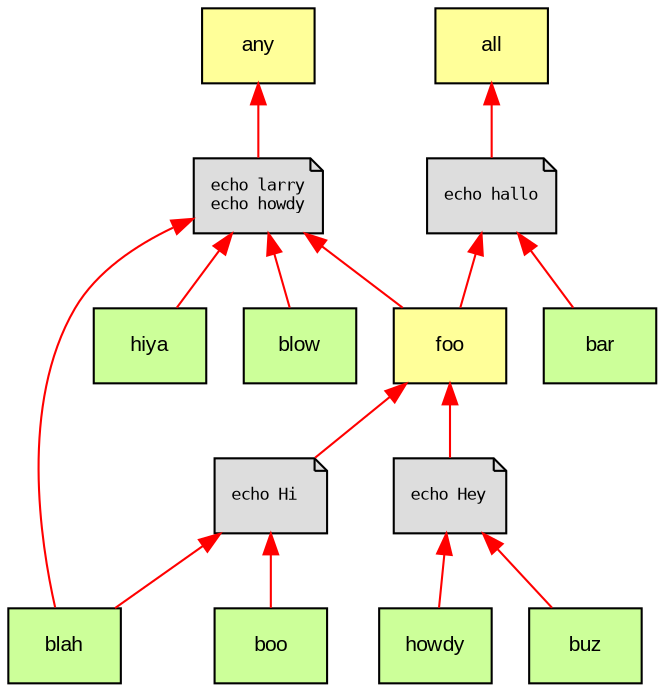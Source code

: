 digraph timer {
	graph [rankdir=BT, ratio=auto];
	node [label="\N", fillcolor="#ffff99", fontname=Arial, fontsize=10, shape=box, style=filled];
	edge [color=red];
	any [label=any];
	node1 [label="echo larry\lecho howdy\l", fillcolor="#dddddd", fontname=Monospace, fontsize=8, shape=note];
	foo [label=foo];
	node2 [label="echo Hi\l", fillcolor="#dddddd", fontname=Monospace, fontsize=8, shape=note];
	blah [label=blah, fillcolor="#ccff99", URL=blah];
	boo [label=boo, fillcolor="#ccff99", URL=boo];
	node3 [label="echo Hey\l", fillcolor="#dddddd", fontname=Monospace, fontsize=8, shape=note];
	howdy [label=howdy, fillcolor="#ccff99", URL=howdy];
	buz [label=buz, fillcolor="#ccff99", URL=buz];
	hiya [label=hiya, fillcolor="#ccff99", URL=hiya];
	blow [label=blow, fillcolor="#ccff99", URL=blow];
	all [label=all];
	node4 [label="echo hallo\l", fillcolor="#dddddd", fontname=Monospace, fontsize=8, shape=note];
	bar [label=bar, fillcolor="#ccff99", URL=bar];
	node1 -> any;
	node2 -> foo;
	node3 -> foo;
	node4 -> all;
	bar -> node4;
	blah -> node1;
	blah -> node2;
	blow -> node1;
	boo -> node2;
	buz -> node3;
	foo -> node1;
	foo -> node4;
	hiya -> node1;
	howdy -> node3;
}

